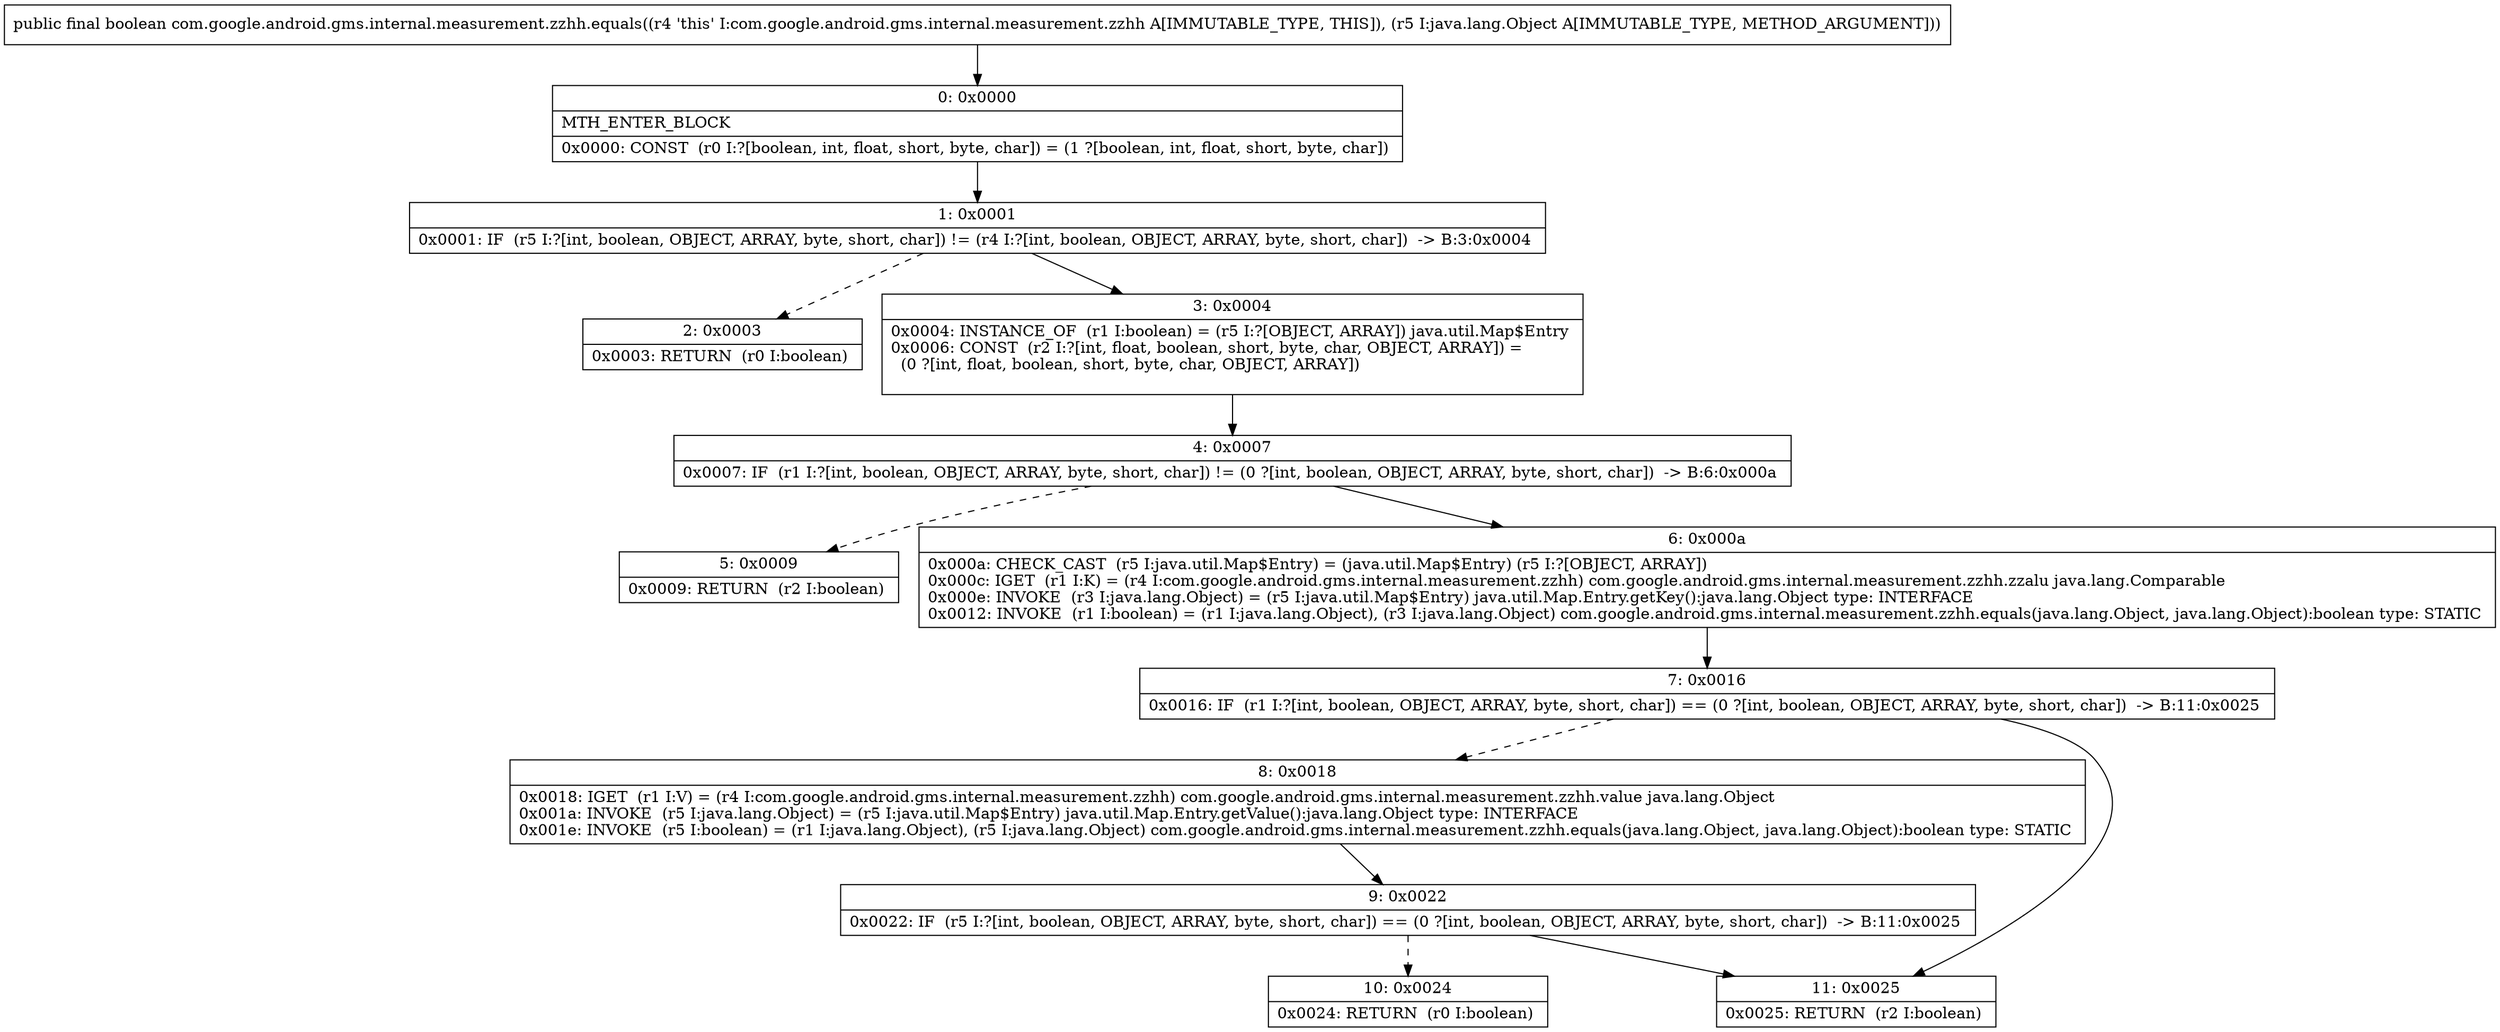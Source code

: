 digraph "CFG forcom.google.android.gms.internal.measurement.zzhh.equals(Ljava\/lang\/Object;)Z" {
Node_0 [shape=record,label="{0\:\ 0x0000|MTH_ENTER_BLOCK\l|0x0000: CONST  (r0 I:?[boolean, int, float, short, byte, char]) = (1 ?[boolean, int, float, short, byte, char]) \l}"];
Node_1 [shape=record,label="{1\:\ 0x0001|0x0001: IF  (r5 I:?[int, boolean, OBJECT, ARRAY, byte, short, char]) != (r4 I:?[int, boolean, OBJECT, ARRAY, byte, short, char])  \-\> B:3:0x0004 \l}"];
Node_2 [shape=record,label="{2\:\ 0x0003|0x0003: RETURN  (r0 I:boolean) \l}"];
Node_3 [shape=record,label="{3\:\ 0x0004|0x0004: INSTANCE_OF  (r1 I:boolean) = (r5 I:?[OBJECT, ARRAY]) java.util.Map$Entry \l0x0006: CONST  (r2 I:?[int, float, boolean, short, byte, char, OBJECT, ARRAY]) = \l  (0 ?[int, float, boolean, short, byte, char, OBJECT, ARRAY])\l \l}"];
Node_4 [shape=record,label="{4\:\ 0x0007|0x0007: IF  (r1 I:?[int, boolean, OBJECT, ARRAY, byte, short, char]) != (0 ?[int, boolean, OBJECT, ARRAY, byte, short, char])  \-\> B:6:0x000a \l}"];
Node_5 [shape=record,label="{5\:\ 0x0009|0x0009: RETURN  (r2 I:boolean) \l}"];
Node_6 [shape=record,label="{6\:\ 0x000a|0x000a: CHECK_CAST  (r5 I:java.util.Map$Entry) = (java.util.Map$Entry) (r5 I:?[OBJECT, ARRAY]) \l0x000c: IGET  (r1 I:K) = (r4 I:com.google.android.gms.internal.measurement.zzhh) com.google.android.gms.internal.measurement.zzhh.zzalu java.lang.Comparable \l0x000e: INVOKE  (r3 I:java.lang.Object) = (r5 I:java.util.Map$Entry) java.util.Map.Entry.getKey():java.lang.Object type: INTERFACE \l0x0012: INVOKE  (r1 I:boolean) = (r1 I:java.lang.Object), (r3 I:java.lang.Object) com.google.android.gms.internal.measurement.zzhh.equals(java.lang.Object, java.lang.Object):boolean type: STATIC \l}"];
Node_7 [shape=record,label="{7\:\ 0x0016|0x0016: IF  (r1 I:?[int, boolean, OBJECT, ARRAY, byte, short, char]) == (0 ?[int, boolean, OBJECT, ARRAY, byte, short, char])  \-\> B:11:0x0025 \l}"];
Node_8 [shape=record,label="{8\:\ 0x0018|0x0018: IGET  (r1 I:V) = (r4 I:com.google.android.gms.internal.measurement.zzhh) com.google.android.gms.internal.measurement.zzhh.value java.lang.Object \l0x001a: INVOKE  (r5 I:java.lang.Object) = (r5 I:java.util.Map$Entry) java.util.Map.Entry.getValue():java.lang.Object type: INTERFACE \l0x001e: INVOKE  (r5 I:boolean) = (r1 I:java.lang.Object), (r5 I:java.lang.Object) com.google.android.gms.internal.measurement.zzhh.equals(java.lang.Object, java.lang.Object):boolean type: STATIC \l}"];
Node_9 [shape=record,label="{9\:\ 0x0022|0x0022: IF  (r5 I:?[int, boolean, OBJECT, ARRAY, byte, short, char]) == (0 ?[int, boolean, OBJECT, ARRAY, byte, short, char])  \-\> B:11:0x0025 \l}"];
Node_10 [shape=record,label="{10\:\ 0x0024|0x0024: RETURN  (r0 I:boolean) \l}"];
Node_11 [shape=record,label="{11\:\ 0x0025|0x0025: RETURN  (r2 I:boolean) \l}"];
MethodNode[shape=record,label="{public final boolean com.google.android.gms.internal.measurement.zzhh.equals((r4 'this' I:com.google.android.gms.internal.measurement.zzhh A[IMMUTABLE_TYPE, THIS]), (r5 I:java.lang.Object A[IMMUTABLE_TYPE, METHOD_ARGUMENT])) }"];
MethodNode -> Node_0;
Node_0 -> Node_1;
Node_1 -> Node_2[style=dashed];
Node_1 -> Node_3;
Node_3 -> Node_4;
Node_4 -> Node_5[style=dashed];
Node_4 -> Node_6;
Node_6 -> Node_7;
Node_7 -> Node_8[style=dashed];
Node_7 -> Node_11;
Node_8 -> Node_9;
Node_9 -> Node_10[style=dashed];
Node_9 -> Node_11;
}

